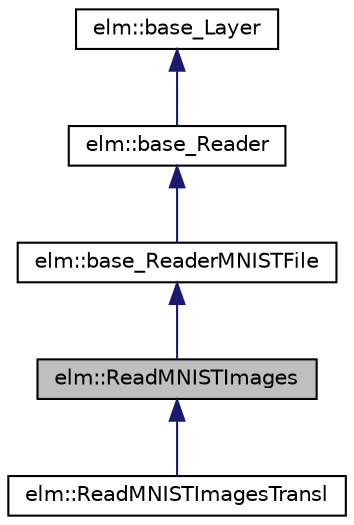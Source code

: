 digraph G
{
  edge [fontname="Helvetica",fontsize="10",labelfontname="Helvetica",labelfontsize="10"];
  node [fontname="Helvetica",fontsize="10",shape=record];
  Node1 [label="elm::ReadMNISTImages",height=0.2,width=0.4,color="black", fillcolor="grey75", style="filled" fontcolor="black"];
  Node2 -> Node1 [dir="back",color="midnightblue",fontsize="10",style="solid",fontname="Helvetica"];
  Node2 [label="elm::base_ReaderMNISTFile",height=0.2,width=0.4,color="black", fillcolor="white", style="filled",URL="$classelm_1_1base__ReaderMNISTFile.html",tooltip="base class for reading MNIST files"];
  Node3 -> Node2 [dir="back",color="midnightblue",fontsize="10",style="solid",fontname="Helvetica"];
  Node3 [label="elm::base_Reader",height=0.2,width=0.4,color="black", fillcolor="white", style="filled",URL="$classelm_1_1base__Reader.html"];
  Node4 -> Node3 [dir="back",color="midnightblue",fontsize="10",style="solid",fontname="Helvetica"];
  Node4 [label="elm::base_Layer",height=0.2,width=0.4,color="black", fillcolor="white", style="filled",URL="$classelm_1_1base__Layer.html",tooltip="The Layer base class Overloaded constructor calls overloaded Reset() so you can implement Reset(confi..."];
  Node1 -> Node5 [dir="back",color="midnightblue",fontsize="10",style="solid",fontname="Helvetica"];
  Node5 [label="elm::ReadMNISTImagesTransl",height=0.2,width=0.4,color="black", fillcolor="white", style="filled",URL="$classelm_1_1ReadMNISTImagesTransl.html"];
}
